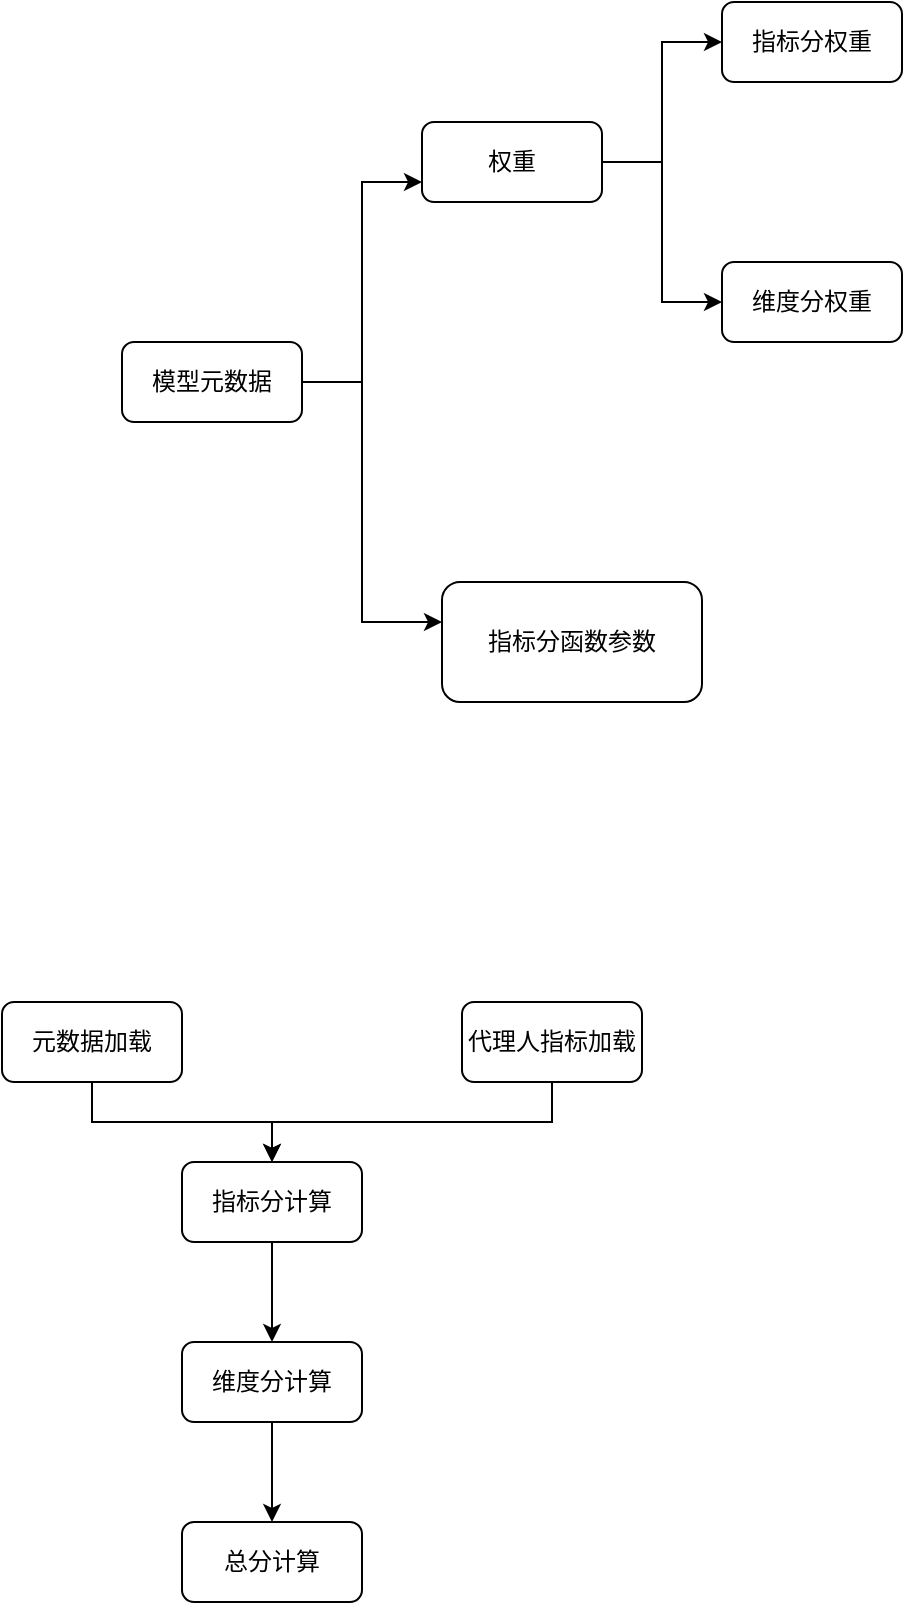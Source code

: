 <mxfile version="23.1.1" type="github">
  <diagram name="Page-1" id="bNVulBxxZe2AlK8mu-bY">
    <mxGraphModel dx="2074" dy="2246" grid="1" gridSize="10" guides="1" tooltips="1" connect="1" arrows="1" fold="1" page="1" pageScale="1" pageWidth="850" pageHeight="1100" math="0" shadow="0">
      <root>
        <mxCell id="0" />
        <mxCell id="1" parent="0" />
        <mxCell id="Zc-qCcweq486cSwZ62Qk-5" style="edgeStyle=orthogonalEdgeStyle;rounded=0;orthogonalLoop=1;jettySize=auto;html=1;" edge="1" parent="1" source="Zc-qCcweq486cSwZ62Qk-1" target="Zc-qCcweq486cSwZ62Qk-2">
          <mxGeometry relative="1" as="geometry" />
        </mxCell>
        <mxCell id="Zc-qCcweq486cSwZ62Qk-1" value="元数据加载" style="rounded=1;whiteSpace=wrap;html=1;" vertex="1" parent="1">
          <mxGeometry x="50" y="420" width="90" height="40" as="geometry" />
        </mxCell>
        <mxCell id="Zc-qCcweq486cSwZ62Qk-6" style="edgeStyle=orthogonalEdgeStyle;rounded=0;orthogonalLoop=1;jettySize=auto;html=1;" edge="1" parent="1" source="Zc-qCcweq486cSwZ62Qk-2" target="Zc-qCcweq486cSwZ62Qk-3">
          <mxGeometry relative="1" as="geometry" />
        </mxCell>
        <mxCell id="Zc-qCcweq486cSwZ62Qk-2" value="指标分计算" style="rounded=1;whiteSpace=wrap;html=1;" vertex="1" parent="1">
          <mxGeometry x="140" y="500" width="90" height="40" as="geometry" />
        </mxCell>
        <mxCell id="Zc-qCcweq486cSwZ62Qk-7" style="edgeStyle=orthogonalEdgeStyle;rounded=0;orthogonalLoop=1;jettySize=auto;html=1;entryX=0.5;entryY=0;entryDx=0;entryDy=0;" edge="1" parent="1" source="Zc-qCcweq486cSwZ62Qk-3" target="Zc-qCcweq486cSwZ62Qk-4">
          <mxGeometry relative="1" as="geometry" />
        </mxCell>
        <mxCell id="Zc-qCcweq486cSwZ62Qk-3" value="维度分计算" style="rounded=1;whiteSpace=wrap;html=1;" vertex="1" parent="1">
          <mxGeometry x="140" y="590" width="90" height="40" as="geometry" />
        </mxCell>
        <mxCell id="Zc-qCcweq486cSwZ62Qk-4" value="总分计算" style="rounded=1;whiteSpace=wrap;html=1;" vertex="1" parent="1">
          <mxGeometry x="140" y="680" width="90" height="40" as="geometry" />
        </mxCell>
        <mxCell id="Zc-qCcweq486cSwZ62Qk-11" style="edgeStyle=orthogonalEdgeStyle;rounded=0;orthogonalLoop=1;jettySize=auto;html=1;entryX=0;entryY=0.75;entryDx=0;entryDy=0;" edge="1" parent="1" source="Zc-qCcweq486cSwZ62Qk-8" target="Zc-qCcweq486cSwZ62Qk-9">
          <mxGeometry relative="1" as="geometry" />
        </mxCell>
        <mxCell id="Zc-qCcweq486cSwZ62Qk-12" style="edgeStyle=orthogonalEdgeStyle;rounded=0;orthogonalLoop=1;jettySize=auto;html=1;" edge="1" parent="1" source="Zc-qCcweq486cSwZ62Qk-8" target="Zc-qCcweq486cSwZ62Qk-10">
          <mxGeometry relative="1" as="geometry">
            <Array as="points">
              <mxPoint x="230" y="110" />
              <mxPoint x="230" y="230" />
            </Array>
          </mxGeometry>
        </mxCell>
        <mxCell id="Zc-qCcweq486cSwZ62Qk-8" value="模型元数据" style="rounded=1;whiteSpace=wrap;html=1;" vertex="1" parent="1">
          <mxGeometry x="110" y="90" width="90" height="40" as="geometry" />
        </mxCell>
        <mxCell id="Zc-qCcweq486cSwZ62Qk-16" style="edgeStyle=orthogonalEdgeStyle;rounded=0;orthogonalLoop=1;jettySize=auto;html=1;entryX=0;entryY=0.5;entryDx=0;entryDy=0;" edge="1" parent="1" source="Zc-qCcweq486cSwZ62Qk-9" target="Zc-qCcweq486cSwZ62Qk-13">
          <mxGeometry relative="1" as="geometry" />
        </mxCell>
        <mxCell id="Zc-qCcweq486cSwZ62Qk-17" style="edgeStyle=orthogonalEdgeStyle;rounded=0;orthogonalLoop=1;jettySize=auto;html=1;entryX=0;entryY=0.5;entryDx=0;entryDy=0;" edge="1" parent="1" source="Zc-qCcweq486cSwZ62Qk-9" target="Zc-qCcweq486cSwZ62Qk-14">
          <mxGeometry relative="1" as="geometry" />
        </mxCell>
        <mxCell id="Zc-qCcweq486cSwZ62Qk-9" value="权重" style="rounded=1;whiteSpace=wrap;html=1;" vertex="1" parent="1">
          <mxGeometry x="260" y="-20" width="90" height="40" as="geometry" />
        </mxCell>
        <mxCell id="Zc-qCcweq486cSwZ62Qk-10" value="指标分函数参数" style="rounded=1;whiteSpace=wrap;html=1;" vertex="1" parent="1">
          <mxGeometry x="270" y="210" width="130" height="60" as="geometry" />
        </mxCell>
        <mxCell id="Zc-qCcweq486cSwZ62Qk-13" value="指标分权重" style="rounded=1;whiteSpace=wrap;html=1;" vertex="1" parent="1">
          <mxGeometry x="410" y="-80" width="90" height="40" as="geometry" />
        </mxCell>
        <mxCell id="Zc-qCcweq486cSwZ62Qk-14" value="维度分权重" style="rounded=1;whiteSpace=wrap;html=1;" vertex="1" parent="1">
          <mxGeometry x="410" y="50" width="90" height="40" as="geometry" />
        </mxCell>
        <mxCell id="Zc-qCcweq486cSwZ62Qk-22" style="edgeStyle=orthogonalEdgeStyle;rounded=0;orthogonalLoop=1;jettySize=auto;html=1;entryX=0.5;entryY=0;entryDx=0;entryDy=0;" edge="1" parent="1" source="Zc-qCcweq486cSwZ62Qk-21" target="Zc-qCcweq486cSwZ62Qk-2">
          <mxGeometry relative="1" as="geometry">
            <Array as="points">
              <mxPoint x="325" y="480" />
              <mxPoint x="185" y="480" />
            </Array>
          </mxGeometry>
        </mxCell>
        <mxCell id="Zc-qCcweq486cSwZ62Qk-21" value="代理人指标加载" style="rounded=1;whiteSpace=wrap;html=1;" vertex="1" parent="1">
          <mxGeometry x="280" y="420" width="90" height="40" as="geometry" />
        </mxCell>
      </root>
    </mxGraphModel>
  </diagram>
</mxfile>
